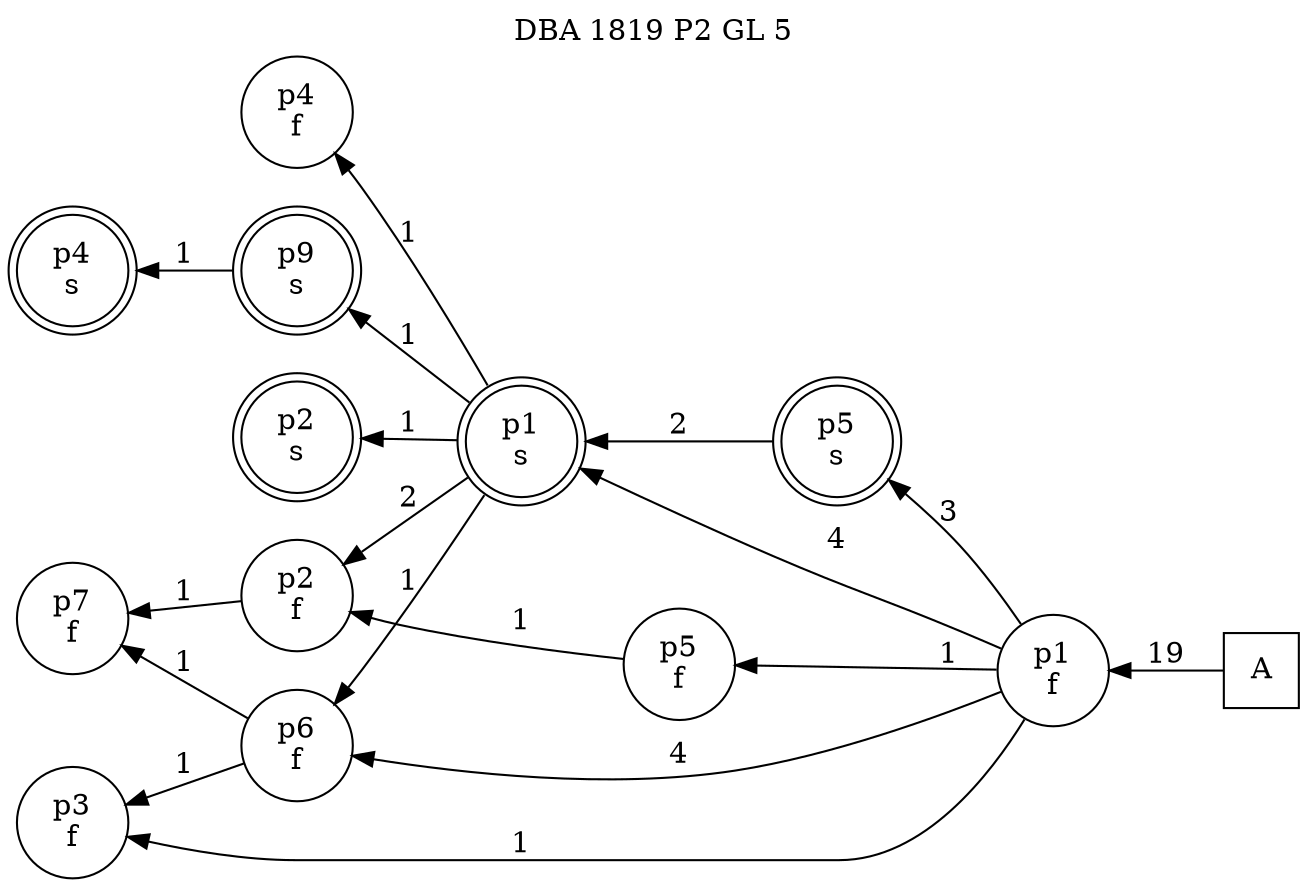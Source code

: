 digraph DBA_1819_P2_GL_5_GOOD {
labelloc="tl"
label= " DBA 1819 P2 GL 5 "
rankdir="RL";
"A" [shape="square" label="A"]
"p1_f" [shape="circle" label="p1
f"]
"p6_f" [shape="circle" label="p6
f"]
"p1_s" [shape="doublecircle" label="p1
s"]
"p4_f" [shape="circle" label="p4
f"]
"p2_f" [shape="circle" label="p2
f"]
"p7_f" [shape="circle" label="p7
f"]
"p3_f" [shape="circle" label="p3
f"]
"p5_f" [shape="circle" label="p5
f"]
"p5_s" [shape="doublecircle" label="p5
s"]
"p9_s" [shape="doublecircle" label="p9
s"]
"p4_s" [shape="doublecircle" label="p4
s"]
"p2_s" [shape="doublecircle" label="p2
s"]
"A" -> "p1_f" [ label=19]
"p1_f" -> "p6_f" [ label=4]
"p1_f" -> "p1_s" [ label=4]
"p1_f" -> "p3_f" [ label=1]
"p1_f" -> "p5_f" [ label=1]
"p1_f" -> "p5_s" [ label=3]
"p6_f" -> "p7_f" [ label=1]
"p6_f" -> "p3_f" [ label=1]
"p1_s" -> "p6_f" [ label=1]
"p1_s" -> "p4_f" [ label=1]
"p1_s" -> "p2_f" [ label=2]
"p1_s" -> "p9_s" [ label=1]
"p1_s" -> "p2_s" [ label=1]
"p2_f" -> "p7_f" [ label=1]
"p5_f" -> "p2_f" [ label=1]
"p5_s" -> "p1_s" [ label=2]
"p9_s" -> "p4_s" [ label=1]
}
